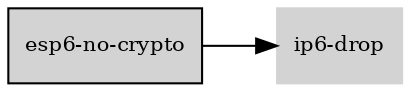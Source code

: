 digraph "esp6_no_crypto_subgraph" {
  rankdir=LR;
  node [shape=box, style=filled, fontsize=10, color=lightgray, fontcolor=black, fillcolor=lightgray];
  "esp6-no-crypto" [color=black, fontcolor=black, fillcolor=lightgray];
  edge [fontsize=8];
  "esp6-no-crypto" -> "ip6-drop";
}
